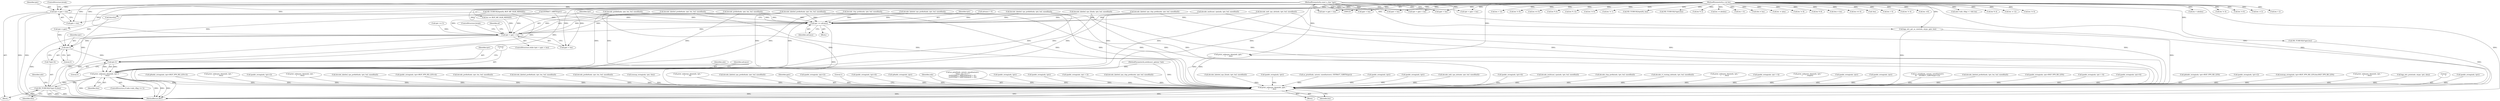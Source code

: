 digraph "0_tcpdump_d10a0f980fe8f9407ab1ffbd612641433ebe175e@integer" {
"1002119" [label="(Call,tptr = pptr + len)"];
"1000128" [label="(MethodParameterIn,const u_char *pptr)"];
"1000129" [label="(MethodParameterIn,u_int len)"];
"1002130" [label="(Call,tptr += advance)"];
"1001691" [label="(Call,tptr < pptr + len)"];
"1002091" [label="(Call,tptr-3)"];
"1002111" [label="(Call,tptr-3)"];
"1002109" [label="(Call,print_unknown_data(ndo, tptr-3, \"\n\t    \", tlen))"];
"1002089" [label="(Call,ND_TCHECK2(*(tptr-3),tlen))"];
"1002909" [label="(Call,print_unknown_data(ndo, pptr, \"\n\t    \", len))"];
"1001706" [label="(Call,decode_prefix4(ndo, tptr, len, buf, sizeof(buf)))"];
"1001430" [label="(Call,decode_labeled_prefix6(ndo, tptr, len, buf, sizeof(buf)))"];
"1002913" [label="(Identifier,len)"];
"1001390" [label="(Call,decode_prefix6(ndo, tptr, len, buf, sizeof(buf)))"];
"1000126" [label="(MethodParameterIn,netdissect_options *ndo)"];
"1002110" [label="(Identifier,ndo)"];
"1000977" [label="(Call,isonsap_string(ndo, tptr, tlen))"];
"1002654" [label="(Call,len < 4)"];
"1002111" [label="(Call,tptr-3)"];
"1001818" [label="(Call,decode_prefix6(ndo, tptr, len, buf, sizeof(buf)))"];
"1002113" [label="(Literal,3)"];
"1002378" [label="(Call,print_unknown_data(ndo, tptr, \"\n\t      \", 8))"];
"1002562" [label="(Call,tlen = len)"];
"1001262" [label="(Call,decode_labeled_vpn_prefix4(ndo, tptr, buf, sizeof(buf)))"];
"1002911" [label="(Identifier,pptr)"];
"1002810" [label="(Call,len -= alen)"];
"1001687" [label="(Call,tptr += 3)"];
"1002298" [label="(Call,ipaddr_string(ndo, tptr+2))"];
"1000436" [label="(Call,len != 8)"];
"1002909" [label="(Call,print_unknown_data(ndo, pptr, \"\n\t    \", len))"];
"1001898" [label="(Call,decode_labeled_vpn_prefix6(ndo, tptr, buf, sizeof(buf)))"];
"1000208" [label="(Call,pptr + len)"];
"1002915" [label="(Literal,1)"];
"1002203" [label="(Call,ipaddr_string(ndo, tptr+4))"];
"1000861" [label="(Call,ip6addr_string(ndo, tptr))"];
"1002910" [label="(Identifier,ndo)"];
"1001691" [label="(Call,tptr < pptr + len)"];
"1002092" [label="(Identifier,tptr)"];
"1002120" [label="(Identifier,tptr)"];
"1000258" [label="(Call,as_printf(ndo, astostr, sizeof(astostr),\n\t\t\t\tas_size == 2 ?\n\t\t\t\tEXTRACT_16BITS(&tptr[2 + i]) :\n\t\t\t\tEXTRACT_32BITS(&tptr[2 + i])))"];
"1002136" [label="(Call,len % 8)"];
"1000145" [label="(Call,tlen=len)"];
"1000955" [label="(Call,ipaddr_string(ndo, tptr))"];
"1002410" [label="(Call,tlen = len)"];
"1000128" [label="(MethodParameterIn,const u_char *pptr)"];
"1000391" [label="(Call,len == 6)"];
"1002103" [label="(ControlStructure,if (ndo->ndo_vflag <= 1))"];
"1001167" [label="(Call,tptr < pptr + len)"];
"1002516" [label="(Call,ipaddr_string(ndo, tptr))"];
"1001169" [label="(Call,pptr + len)"];
"1000408" [label="(Call,ipaddr_string(ndo, tptr + 2))"];
"1001693" [label="(Call,pptr + len)"];
"1001566" [label="(Call,decode_labeled_vpn_clnp_prefix(ndo, tptr, buf, sizeof(buf)))"];
"1001625" [label="(Call,pptr + len)"];
"1002132" [label="(Identifier,advance)"];
"1000190" [label="(Call,!len)"];
"1000200" [label="(Call,bgp_attr_get_as_size(ndo, atype, pptr, len))"];
"1001696" [label="(Block,)"];
"1001930" [label="(Call,decode_labeled_vpn_l2(ndo, tptr, buf, sizeof(buf)))"];
"1001623" [label="(Call,tptr = pptr + len)"];
"1001502" [label="(Call,decode_labeled_vpn_l2(ndo, tptr, buf, sizeof(buf)))"];
"1002834" [label="(Call,len > 0)"];
"1002905" [label="(Call,ND_TCHECK2(*pptr,len))"];
"1000312" [label="(Call,len != 4)"];
"1000598" [label="(Call,ipaddr_string(ndo, tptr))"];
"1001858" [label="(Call,decode_labeled_prefix6(ndo, tptr, len, buf, sizeof(buf)))"];
"1002673" [label="(Call,len -=4)"];
"1002663" [label="(Call,as_printf(ndo, astostr, sizeof(astostr), EXTRACT_32BITS(tptr)))"];
"1001700" [label="(Identifier,af)"];
"1002119" [label="(Call,tptr = pptr + len)"];
"1002536" [label="(Call,ipaddr_string(ndo, tptr))"];
"1000767" [label="(Call,ipaddr_string(ndo, tptr))"];
"1000206" [label="(Call,tptr < pptr + len)"];
"1001358" [label="(Call,decode_mdt_vpn_nlri(ndo, tptr, buf, sizeof(buf)))"];
"1002897" [label="(Call,ndo->ndo_vflag > 1 && len)"];
"1000573" [label="(Call,len % 4)"];
"1001786" [label="(Call,decode_labeled_vpn_prefix4(ndo, tptr, buf, sizeof(buf)))"];
"1002091" [label="(Call,tptr-3)"];
"1001962" [label="(Call,decode_clnp_prefix(ndo, tptr, buf, sizeof(buf)))"];
"1001680" [label="(Call,len == BGP_MP_NLRI_MINSIZE)"];
"1002482" [label="(Call,ipaddr_string(ndo, tptr+4))"];
"1002869" [label="(Call,len -= 12)"];
"1001326" [label="(Call,decode_multicast_vpn(ndo, tptr, buf, sizeof(buf)))"];
"1000338" [label="(Call,len != 4)"];
"1001534" [label="(Call,decode_clnp_prefix(ndo, tptr, buf, sizeof(buf)))"];
"1002719" [label="(Call,len < alenlen)"];
"1001640" [label="(Call,ND_TCHECK2(tptr[0], BGP_MP_NLRI_MINSIZE))"];
"1002115" [label="(Identifier,tlen)"];
"1000548" [label="(Call,len != 4)"];
"1001294" [label="(Call,decode_rt_routing_info(ndo, tptr, buf, sizeof(buf)))"];
"1000373" [label="(Call,len != 6)"];
"1001092" [label="(Call,print_unknown_data(ndo, tptr, \"\n\t    \", tlen))"];
"1002705" [label="(Call,len -= 2)"];
"1002688" [label="(Call,len < 2)"];
"1001994" [label="(Call,decode_labeled_vpn_clnp_prefix(ndo, tptr, buf, sizeof(buf)))"];
"1002861" [label="(Call,len > 12)"];
"1002058" [label="(Call,decode_multicast_vpn(ndo, tptr, buf, sizeof(buf)))"];
"1002131" [label="(Identifier,tptr)"];
"1002090" [label="(Call,*(tptr-3))"];
"1002112" [label="(Identifier,tptr)"];
"1000428" [label="(Call,ipaddr_string(ndo, tptr + 4))"];
"1002089" [label="(Call,ND_TCHECK2(*(tptr-3),tlen))"];
"1002094" [label="(Identifier,tlen)"];
"1002124" [label="(ControlStructure,break;)"];
"1002109" [label="(Call,print_unknown_data(ndo, tptr-3, \"\n\t    \", tlen))"];
"1002130" [label="(Call,tptr += advance)"];
"1002635" [label="(Call,print_unknown_data(ndo, tptr,\"\n\t      \", length))"];
"1002499" [label="(Call,ipaddr_string(ndo, tptr))"];
"1000331" [label="(Call,ipaddr_string(ndo, tptr))"];
"1002093" [label="(Literal,3)"];
"1002237" [label="(Call,as_printf(ndo, astostr, sizeof(astostr),\n\t\t\t    EXTRACT_32BITS(tptr+2)))"];
"1000376" [label="(Call,len != 8)"];
"1001703" [label="(Block,)"];
"1002919" [label="(MethodReturn,RET)"];
"1001222" [label="(Call,decode_labeled_prefix4(ndo, tptr, len, buf, sizeof(buf)))"];
"1000815" [label="(Call,ipaddr_string(ndo, tptr+BGP_VPN_RD_LEN))"];
"1002117" [label="(Identifier,advance)"];
"1000463" [label="(Call,ipaddr_string(ndo, tptr + 4))"];
"1002461" [label="(Call,ipaddr_string(ndo, tptr+4))"];
"1002097" [label="(Identifier,ndo)"];
"1002026" [label="(Call,decode_mdt_vpn_nlri(ndo, tptr, buf, sizeof(buf)))"];
"1002126" [label="(Call,advance < 0)"];
"1000909" [label="(Call,ip6addr_string(ndo, tptr+BGP_VPN_RD_LEN))"];
"1002817" [label="(Call,len == 0)"];
"1002284" [label="(Call,ipaddr_string(ndo, tptr+2))"];
"1001018" [label="(Call,isonsap_string(ndo, tptr+BGP_VPN_RD_LEN,tlen-BGP_VPN_RD_LEN))"];
"1000682" [label="(Call,print_unknown_data(ndo, tptr, \"\n\t    \", tlen))"];
"1002800" [label="(Call,bgp_attr_print(ndo, atype, tptr, alen))"];
"1002121" [label="(Call,pptr + len)"];
"1002133" [label="(ControlStructure,break;)"];
"1000471" [label="(Call,len % 4)"];
"1000142" [label="(Call,tptr = pptr)"];
"1002912" [label="(Literal,\"\n\t    \")"];
"1001647" [label="(Call,EXTRACT_16BITS(tptr))"];
"1000567" [label="(Call,ipaddr_string(ndo, tptr))"];
"1001058" [label="(Call,ip6addr_string(ndo, tptr+BGP_VPN_RD_LEN+3))"];
"1002820" [label="(Call,len % 12)"];
"1001692" [label="(Identifier,tptr)"];
"1002904" [label="(Block,)"];
"1002552" [label="(Call,print_unknown_data(ndo, tptr, \"\n\t      \", tlen))"];
"1000362" [label="(Call,len != 0)"];
"1002219" [label="(Call,ipaddr_string(ndo, tptr+2))"];
"1001615" [label="(Call,print_unknown_data(ndo, tptr, \"\n\t    \", tlen))"];
"1001690" [label="(ControlStructure,while (tptr < pptr + len))"];
"1000153" [label="(Call,len != 1)"];
"1001470" [label="(Call,decode_labeled_vpn_prefix6(ndo, tptr, buf, sizeof(buf)))"];
"1000385" [label="(Call,ND_TCHECK2(tptr[0], len))"];
"1001746" [label="(Call,decode_labeled_prefix4(ndo, tptr, len, buf, sizeof(buf)))"];
"1001038" [label="(Call,ipaddr_string(ndo, tptr+BGP_VPN_RD_LEN+4))"];
"1000129" [label="(MethodParameterIn,u_int len)"];
"1002874" [label="(Call,ND_TCHECK2(*pptr,len))"];
"1000180" [label="(Call,len % 2)"];
"1002114" [label="(Literal,\"\n\t    \")"];
"1001182" [label="(Call,decode_prefix4(ndo, tptr, len, buf, sizeof(buf)))"];
"1002890" [label="(Call,print_unknown_data(ndo, pptr, \"\n\t    \", len))"];
"1002731" [label="(Call,len -= alenlen)"];
"1002119" -> "1001703"  [label="AST: "];
"1002119" -> "1002121"  [label="CFG: "];
"1002120" -> "1002119"  [label="AST: "];
"1002121" -> "1002119"  [label="AST: "];
"1002124" -> "1002119"  [label="CFG: "];
"1002119" -> "1002919"  [label="DDG: "];
"1002119" -> "1002919"  [label="DDG: "];
"1000128" -> "1002119"  [label="DDG: "];
"1000129" -> "1002119"  [label="DDG: "];
"1002119" -> "1002130"  [label="DDG: "];
"1000128" -> "1000125"  [label="AST: "];
"1000128" -> "1002919"  [label="DDG: "];
"1000128" -> "1000142"  [label="DDG: "];
"1000128" -> "1000200"  [label="DDG: "];
"1000128" -> "1000206"  [label="DDG: "];
"1000128" -> "1000208"  [label="DDG: "];
"1000128" -> "1001167"  [label="DDG: "];
"1000128" -> "1001169"  [label="DDG: "];
"1000128" -> "1001623"  [label="DDG: "];
"1000128" -> "1001625"  [label="DDG: "];
"1000128" -> "1001691"  [label="DDG: "];
"1000128" -> "1001693"  [label="DDG: "];
"1000128" -> "1002121"  [label="DDG: "];
"1000128" -> "1002890"  [label="DDG: "];
"1000128" -> "1002909"  [label="DDG: "];
"1000129" -> "1000125"  [label="AST: "];
"1000129" -> "1002919"  [label="DDG: "];
"1000129" -> "1000145"  [label="DDG: "];
"1000129" -> "1000153"  [label="DDG: "];
"1000129" -> "1000180"  [label="DDG: "];
"1000129" -> "1000190"  [label="DDG: "];
"1000129" -> "1000200"  [label="DDG: "];
"1000129" -> "1000206"  [label="DDG: "];
"1000129" -> "1000208"  [label="DDG: "];
"1000129" -> "1000312"  [label="DDG: "];
"1000129" -> "1000338"  [label="DDG: "];
"1000129" -> "1000362"  [label="DDG: "];
"1000129" -> "1000373"  [label="DDG: "];
"1000129" -> "1000376"  [label="DDG: "];
"1000129" -> "1000385"  [label="DDG: "];
"1000129" -> "1000391"  [label="DDG: "];
"1000129" -> "1000436"  [label="DDG: "];
"1000129" -> "1000471"  [label="DDG: "];
"1000129" -> "1000548"  [label="DDG: "];
"1000129" -> "1000573"  [label="DDG: "];
"1000129" -> "1001167"  [label="DDG: "];
"1000129" -> "1001169"  [label="DDG: "];
"1000129" -> "1001623"  [label="DDG: "];
"1000129" -> "1001625"  [label="DDG: "];
"1000129" -> "1001680"  [label="DDG: "];
"1000129" -> "1001691"  [label="DDG: "];
"1000129" -> "1001693"  [label="DDG: "];
"1000129" -> "1002121"  [label="DDG: "];
"1000129" -> "1002136"  [label="DDG: "];
"1000129" -> "1002410"  [label="DDG: "];
"1000129" -> "1002562"  [label="DDG: "];
"1000129" -> "1002654"  [label="DDG: "];
"1000129" -> "1002673"  [label="DDG: "];
"1000129" -> "1002688"  [label="DDG: "];
"1000129" -> "1002705"  [label="DDG: "];
"1000129" -> "1002719"  [label="DDG: "];
"1000129" -> "1002731"  [label="DDG: "];
"1000129" -> "1002810"  [label="DDG: "];
"1000129" -> "1002817"  [label="DDG: "];
"1000129" -> "1002820"  [label="DDG: "];
"1000129" -> "1002834"  [label="DDG: "];
"1000129" -> "1002861"  [label="DDG: "];
"1000129" -> "1002869"  [label="DDG: "];
"1000129" -> "1002874"  [label="DDG: "];
"1000129" -> "1002890"  [label="DDG: "];
"1000129" -> "1002897"  [label="DDG: "];
"1000129" -> "1002905"  [label="DDG: "];
"1000129" -> "1002909"  [label="DDG: "];
"1002130" -> "1001696"  [label="AST: "];
"1002130" -> "1002132"  [label="CFG: "];
"1002131" -> "1002130"  [label="AST: "];
"1002132" -> "1002130"  [label="AST: "];
"1001692" -> "1002130"  [label="CFG: "];
"1002130" -> "1002919"  [label="DDG: "];
"1002130" -> "1001691"  [label="DDG: "];
"1002126" -> "1002130"  [label="DDG: "];
"1002058" -> "1002130"  [label="DDG: "];
"1001962" -> "1002130"  [label="DDG: "];
"1001706" -> "1002130"  [label="DDG: "];
"1001994" -> "1002130"  [label="DDG: "];
"1001930" -> "1002130"  [label="DDG: "];
"1001858" -> "1002130"  [label="DDG: "];
"1001786" -> "1002130"  [label="DDG: "];
"1001746" -> "1002130"  [label="DDG: "];
"1001818" -> "1002130"  [label="DDG: "];
"1002026" -> "1002130"  [label="DDG: "];
"1001898" -> "1002130"  [label="DDG: "];
"1001640" -> "1002130"  [label="DDG: "];
"1001647" -> "1002130"  [label="DDG: "];
"1001691" -> "1001690"  [label="AST: "];
"1001691" -> "1001693"  [label="CFG: "];
"1001692" -> "1001691"  [label="AST: "];
"1001693" -> "1001691"  [label="AST: "];
"1001700" -> "1001691"  [label="CFG: "];
"1002133" -> "1001691"  [label="CFG: "];
"1001691" -> "1002919"  [label="DDG: "];
"1001691" -> "1002919"  [label="DDG: "];
"1001691" -> "1002919"  [label="DDG: "];
"1001687" -> "1001691"  [label="DDG: "];
"1001640" -> "1001691"  [label="DDG: "];
"1001647" -> "1001691"  [label="DDG: "];
"1001706" -> "1001691"  [label="DDG: "];
"1001680" -> "1001691"  [label="DDG: "];
"1001858" -> "1001691"  [label="DDG: "];
"1001818" -> "1001691"  [label="DDG: "];
"1001746" -> "1001691"  [label="DDG: "];
"1001691" -> "1002091"  [label="DDG: "];
"1002091" -> "1002090"  [label="AST: "];
"1002091" -> "1002093"  [label="CFG: "];
"1002092" -> "1002091"  [label="AST: "];
"1002093" -> "1002091"  [label="AST: "];
"1002090" -> "1002091"  [label="CFG: "];
"1000142" -> "1002091"  [label="DDG: "];
"1001640" -> "1002091"  [label="DDG: "];
"1001647" -> "1002091"  [label="DDG: "];
"1002091" -> "1002111"  [label="DDG: "];
"1002111" -> "1002109"  [label="AST: "];
"1002111" -> "1002113"  [label="CFG: "];
"1002112" -> "1002111"  [label="AST: "];
"1002113" -> "1002111"  [label="AST: "];
"1002114" -> "1002111"  [label="CFG: "];
"1002111" -> "1002109"  [label="DDG: "];
"1002111" -> "1002109"  [label="DDG: "];
"1001640" -> "1002111"  [label="DDG: "];
"1001647" -> "1002111"  [label="DDG: "];
"1002109" -> "1002103"  [label="AST: "];
"1002109" -> "1002115"  [label="CFG: "];
"1002110" -> "1002109"  [label="AST: "];
"1002114" -> "1002109"  [label="AST: "];
"1002115" -> "1002109"  [label="AST: "];
"1002117" -> "1002109"  [label="CFG: "];
"1002109" -> "1002919"  [label="DDG: "];
"1002109" -> "1002919"  [label="DDG: "];
"1002109" -> "1002919"  [label="DDG: "];
"1002109" -> "1002919"  [label="DDG: "];
"1002109" -> "1002089"  [label="DDG: "];
"1001858" -> "1002109"  [label="DDG: "];
"1001818" -> "1002109"  [label="DDG: "];
"1001746" -> "1002109"  [label="DDG: "];
"1001962" -> "1002109"  [label="DDG: "];
"1001786" -> "1002109"  [label="DDG: "];
"1002058" -> "1002109"  [label="DDG: "];
"1001706" -> "1002109"  [label="DDG: "];
"1001898" -> "1002109"  [label="DDG: "];
"1002026" -> "1002109"  [label="DDG: "];
"1001930" -> "1002109"  [label="DDG: "];
"1001994" -> "1002109"  [label="DDG: "];
"1000126" -> "1002109"  [label="DDG: "];
"1002089" -> "1002109"  [label="DDG: "];
"1002109" -> "1002909"  [label="DDG: "];
"1002089" -> "1001703"  [label="AST: "];
"1002089" -> "1002094"  [label="CFG: "];
"1002090" -> "1002089"  [label="AST: "];
"1002094" -> "1002089"  [label="AST: "];
"1002097" -> "1002089"  [label="CFG: "];
"1002089" -> "1002919"  [label="DDG: "];
"1002089" -> "1002919"  [label="DDG: "];
"1002089" -> "1002919"  [label="DDG: "];
"1000145" -> "1002089"  [label="DDG: "];
"1002909" -> "1002904"  [label="AST: "];
"1002909" -> "1002913"  [label="CFG: "];
"1002910" -> "1002909"  [label="AST: "];
"1002911" -> "1002909"  [label="AST: "];
"1002912" -> "1002909"  [label="AST: "];
"1002913" -> "1002909"  [label="AST: "];
"1002915" -> "1002909"  [label="CFG: "];
"1002909" -> "1002919"  [label="DDG: "];
"1002909" -> "1002919"  [label="DDG: "];
"1002909" -> "1002919"  [label="DDG: "];
"1002909" -> "1002919"  [label="DDG: "];
"1000682" -> "1002909"  [label="DDG: "];
"1002058" -> "1002909"  [label="DDG: "];
"1001018" -> "1002909"  [label="DDG: "];
"1001706" -> "1002909"  [label="DDG: "];
"1002026" -> "1002909"  [label="DDG: "];
"1001470" -> "1002909"  [label="DDG: "];
"1002552" -> "1002909"  [label="DDG: "];
"1001390" -> "1002909"  [label="DDG: "];
"1000861" -> "1002909"  [label="DDG: "];
"1002890" -> "1002909"  [label="DDG: "];
"1002890" -> "1002909"  [label="DDG: "];
"1000258" -> "1002909"  [label="DDG: "];
"1001294" -> "1002909"  [label="DDG: "];
"1002461" -> "1002909"  [label="DDG: "];
"1001566" -> "1002909"  [label="DDG: "];
"1001222" -> "1002909"  [label="DDG: "];
"1000815" -> "1002909"  [label="DDG: "];
"1001858" -> "1002909"  [label="DDG: "];
"1001818" -> "1002909"  [label="DDG: "];
"1000200" -> "1002909"  [label="DDG: "];
"1000200" -> "1002909"  [label="DDG: "];
"1000598" -> "1002909"  [label="DDG: "];
"1001746" -> "1002909"  [label="DDG: "];
"1002284" -> "1002909"  [label="DDG: "];
"1001534" -> "1002909"  [label="DDG: "];
"1002482" -> "1002909"  [label="DDG: "];
"1000567" -> "1002909"  [label="DDG: "];
"1001962" -> "1002909"  [label="DDG: "];
"1002219" -> "1002909"  [label="DDG: "];
"1000408" -> "1002909"  [label="DDG: "];
"1002663" -> "1002909"  [label="DDG: "];
"1002635" -> "1002909"  [label="DDG: "];
"1001358" -> "1002909"  [label="DDG: "];
"1001786" -> "1002909"  [label="DDG: "];
"1002203" -> "1002909"  [label="DDG: "];
"1001262" -> "1002909"  [label="DDG: "];
"1000331" -> "1002909"  [label="DDG: "];
"1002536" -> "1002909"  [label="DDG: "];
"1001898" -> "1002909"  [label="DDG: "];
"1002499" -> "1002909"  [label="DDG: "];
"1002298" -> "1002909"  [label="DDG: "];
"1001615" -> "1002909"  [label="DDG: "];
"1001182" -> "1002909"  [label="DDG: "];
"1002378" -> "1002909"  [label="DDG: "];
"1000909" -> "1002909"  [label="DDG: "];
"1000463" -> "1002909"  [label="DDG: "];
"1002516" -> "1002909"  [label="DDG: "];
"1002237" -> "1002909"  [label="DDG: "];
"1001092" -> "1002909"  [label="DDG: "];
"1002800" -> "1002909"  [label="DDG: "];
"1001930" -> "1002909"  [label="DDG: "];
"1001058" -> "1002909"  [label="DDG: "];
"1001326" -> "1002909"  [label="DDG: "];
"1000977" -> "1002909"  [label="DDG: "];
"1000955" -> "1002909"  [label="DDG: "];
"1000428" -> "1002909"  [label="DDG: "];
"1001994" -> "1002909"  [label="DDG: "];
"1000767" -> "1002909"  [label="DDG: "];
"1001038" -> "1002909"  [label="DDG: "];
"1001430" -> "1002909"  [label="DDG: "];
"1001502" -> "1002909"  [label="DDG: "];
"1000126" -> "1002909"  [label="DDG: "];
"1002905" -> "1002909"  [label="DDG: "];
}
